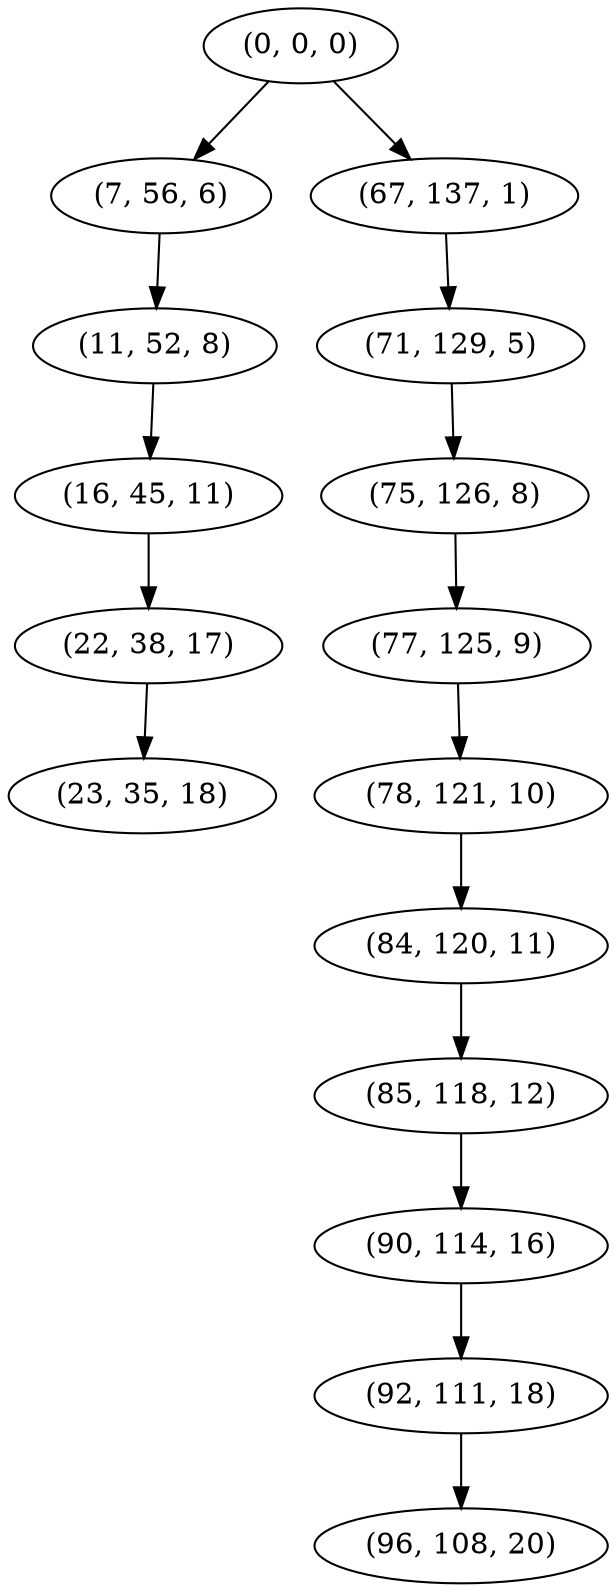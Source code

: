 digraph tree {
    "(0, 0, 0)";
    "(7, 56, 6)";
    "(11, 52, 8)";
    "(16, 45, 11)";
    "(22, 38, 17)";
    "(23, 35, 18)";
    "(67, 137, 1)";
    "(71, 129, 5)";
    "(75, 126, 8)";
    "(77, 125, 9)";
    "(78, 121, 10)";
    "(84, 120, 11)";
    "(85, 118, 12)";
    "(90, 114, 16)";
    "(92, 111, 18)";
    "(96, 108, 20)";
    "(0, 0, 0)" -> "(7, 56, 6)";
    "(0, 0, 0)" -> "(67, 137, 1)";
    "(7, 56, 6)" -> "(11, 52, 8)";
    "(11, 52, 8)" -> "(16, 45, 11)";
    "(16, 45, 11)" -> "(22, 38, 17)";
    "(22, 38, 17)" -> "(23, 35, 18)";
    "(67, 137, 1)" -> "(71, 129, 5)";
    "(71, 129, 5)" -> "(75, 126, 8)";
    "(75, 126, 8)" -> "(77, 125, 9)";
    "(77, 125, 9)" -> "(78, 121, 10)";
    "(78, 121, 10)" -> "(84, 120, 11)";
    "(84, 120, 11)" -> "(85, 118, 12)";
    "(85, 118, 12)" -> "(90, 114, 16)";
    "(90, 114, 16)" -> "(92, 111, 18)";
    "(92, 111, 18)" -> "(96, 108, 20)";
}
